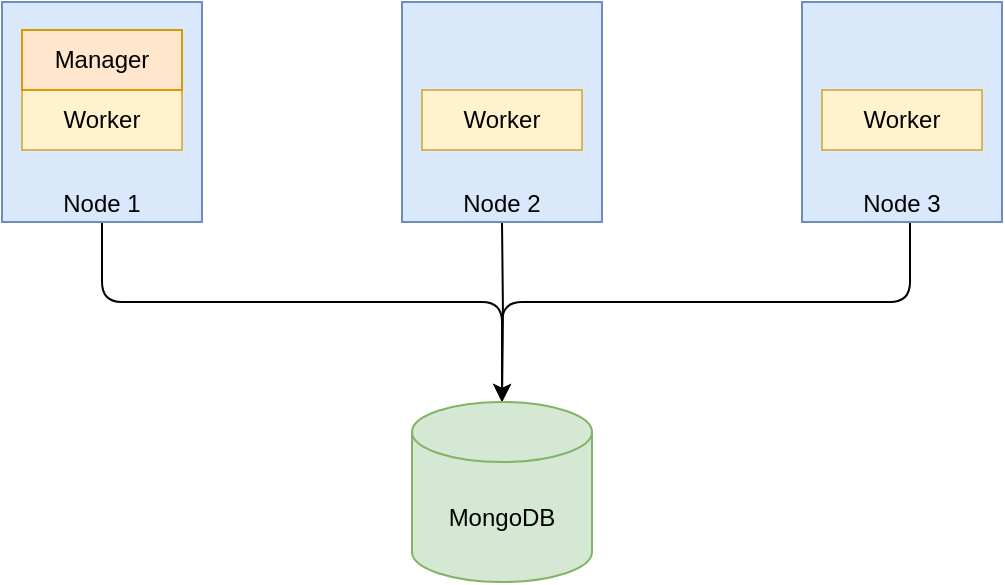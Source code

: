 <mxfile version="18.1.3" type="device"><diagram id="_hGN3VV0BGu1ocD77ZYS" name="cluster"><mxGraphModel dx="1086" dy="811" grid="1" gridSize="10" guides="1" tooltips="1" connect="1" arrows="1" fold="1" page="1" pageScale="1" pageWidth="827" pageHeight="1169" math="0" shadow="0"><root><mxCell id="0"/><mxCell id="1" parent="0"/><mxCell id="EEpsrxdOTHe5tGQsBAcP-7" style="edgeStyle=orthogonalEdgeStyle;rounded=1;orthogonalLoop=1;jettySize=auto;html=1;entryX=0.5;entryY=0;entryDx=0;entryDy=0;entryPerimeter=0;exitX=0.5;exitY=1;exitDx=0;exitDy=0;" edge="1" parent="1" source="EEpsrxdOTHe5tGQsBAcP-2" target="EEpsrxdOTHe5tGQsBAcP-5"><mxGeometry relative="1" as="geometry"><Array as="points"><mxPoint x="70" y="330"/><mxPoint x="270" y="330"/></Array></mxGeometry></mxCell><mxCell id="EEpsrxdOTHe5tGQsBAcP-2" value="Node 1" style="rounded=0;whiteSpace=wrap;html=1;verticalAlign=bottom;fillColor=#dae8fc;strokeColor=#6c8ebf;" vertex="1" parent="1"><mxGeometry x="20" y="180" width="100" height="110" as="geometry"/></mxCell><mxCell id="EEpsrxdOTHe5tGQsBAcP-8" style="edgeStyle=orthogonalEdgeStyle;rounded=1;orthogonalLoop=1;jettySize=auto;html=1;entryX=0.5;entryY=0;entryDx=0;entryDy=0;entryPerimeter=0;" edge="1" parent="1" target="EEpsrxdOTHe5tGQsBAcP-5"><mxGeometry relative="1" as="geometry"><mxPoint x="270" y="290" as="sourcePoint"/></mxGeometry></mxCell><mxCell id="EEpsrxdOTHe5tGQsBAcP-9" style="edgeStyle=orthogonalEdgeStyle;rounded=1;orthogonalLoop=1;jettySize=auto;html=1;" edge="1" parent="1"><mxGeometry relative="1" as="geometry"><mxPoint x="270" y="400" as="targetPoint"/><mxPoint x="474" y="290" as="sourcePoint"/><Array as="points"><mxPoint x="474" y="330"/><mxPoint x="270" y="330"/></Array></mxGeometry></mxCell><mxCell id="EEpsrxdOTHe5tGQsBAcP-5" value="MongoDB" style="shape=cylinder3;whiteSpace=wrap;html=1;boundedLbl=1;backgroundOutline=1;size=15;fillColor=#d5e8d4;strokeColor=#82b366;" vertex="1" parent="1"><mxGeometry x="225" y="380" width="90" height="90" as="geometry"/></mxCell><mxCell id="EEpsrxdOTHe5tGQsBAcP-15" value="Worker" style="rounded=0;whiteSpace=wrap;html=1;fillColor=#fff2cc;strokeColor=#d6b656;" vertex="1" parent="1"><mxGeometry x="30" y="224" width="80" height="30" as="geometry"/></mxCell><mxCell id="EEpsrxdOTHe5tGQsBAcP-21" value="Manager" style="rounded=0;whiteSpace=wrap;html=1;fillColor=#ffe6cc;strokeColor=#d79b00;" vertex="1" parent="1"><mxGeometry x="30" y="194" width="80" height="30" as="geometry"/></mxCell><mxCell id="EEpsrxdOTHe5tGQsBAcP-22" value="Node 2" style="rounded=0;whiteSpace=wrap;html=1;verticalAlign=bottom;fillColor=#dae8fc;strokeColor=#6c8ebf;" vertex="1" parent="1"><mxGeometry x="220" y="180" width="100" height="110" as="geometry"/></mxCell><mxCell id="EEpsrxdOTHe5tGQsBAcP-23" value="Worker" style="rounded=0;whiteSpace=wrap;html=1;fillColor=#fff2cc;strokeColor=#d6b656;" vertex="1" parent="1"><mxGeometry x="230" y="224" width="80" height="30" as="geometry"/></mxCell><mxCell id="EEpsrxdOTHe5tGQsBAcP-25" value="Node 3" style="rounded=0;whiteSpace=wrap;html=1;verticalAlign=bottom;fillColor=#dae8fc;strokeColor=#6c8ebf;" vertex="1" parent="1"><mxGeometry x="420" y="180" width="100" height="110" as="geometry"/></mxCell><mxCell id="EEpsrxdOTHe5tGQsBAcP-26" value="Worker" style="rounded=0;whiteSpace=wrap;html=1;fillColor=#fff2cc;strokeColor=#d6b656;" vertex="1" parent="1"><mxGeometry x="430" y="224" width="80" height="30" as="geometry"/></mxCell></root></mxGraphModel></diagram></mxfile>